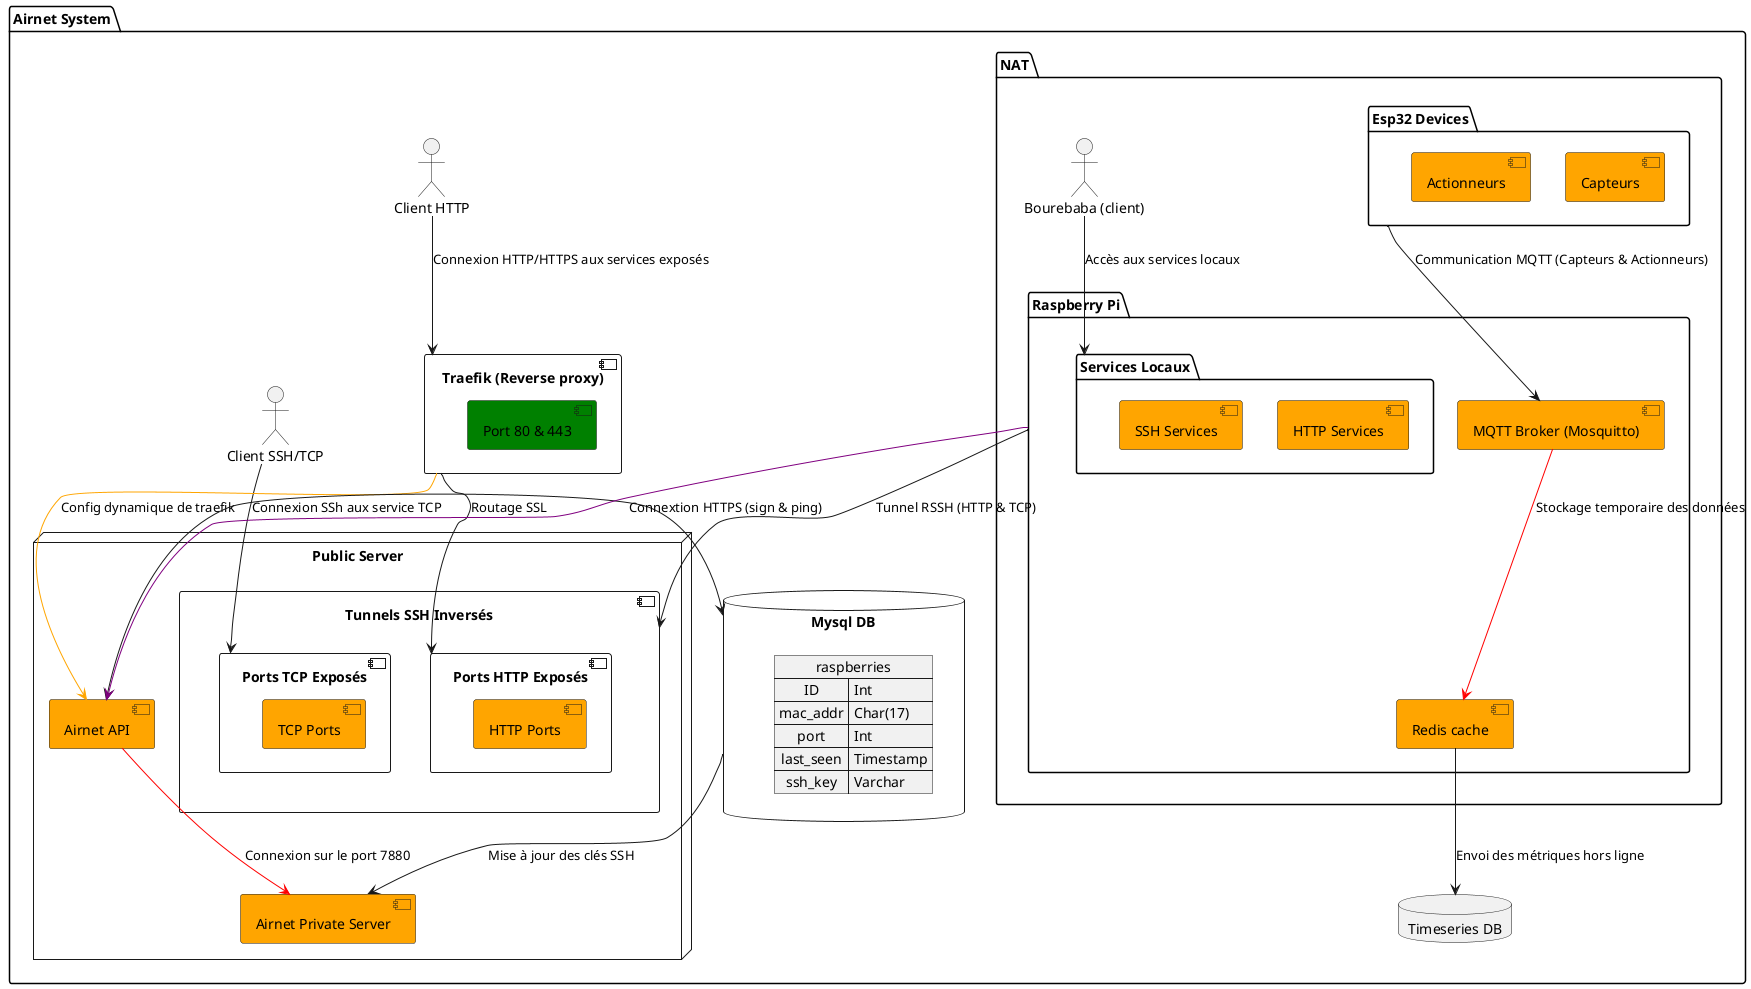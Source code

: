 @startuml Diagrams
package "Airnet System" {
    
    package "NAT" {
        actor "Bourebaba (client)"
        package "Esp32 Devices" {
            [Capteurs] #orange
            [Actionneurs] #orange
        }
        package "Raspberry Pi" {
            [MQTT Broker (Mosquitto)] #orange
            [Redis cache] #orange
            package "Services Locaux" {
                [HTTP Services] #orange
                [SSH Services] #orange
            }
        }
    }
    database "Timeseries DB"
    node "Public Server" {
        component "Tunnels SSH Inversés" {
            component "Ports HTTP Exposés" {
                [HTTP Ports] #orange
            }
            component "Ports TCP Exposés" {
                [TCP Ports] #orange
            }
        }
        [Airnet API] #orange
        [Airnet Private Server] #orange
    }

    component "Traefik (Reverse proxy)" {
        [Port 80 & 443] #green
    }

    database "Mysql DB" {
        map raspberries {
            ID => Int
            mac_addr => Char(17)
            port => Int
            last_seen => Timestamp
            ssh_key => Varchar
        }
    }
    
    actor "Client HTTP"
    actor "Client SSH/TCP"
}

"Client HTTP" --> "Traefik (Reverse proxy)": "Connexion HTTP/HTTPS aux services exposés"
"Client SSH/TCP" --> "Ports TCP Exposés": "Connexion SSh aux service TCP"
"Traefik (Reverse proxy)" --> "Ports HTTP Exposés": "Routage SSL"
"Traefik (Reverse proxy)" -[#orange]-> [Airnet API]: "Config dynamique de traefik"
[Airnet API] <--> "Mysql DB"
"Mysql DB" --> [Airnet Private Server]: "Mise à jour des clés SSH"
[Airnet API] -[#red]-> [Airnet Private Server]: "Connexion sur le port 7880"
"Raspberry Pi" --> "Tunnels SSH Inversés": "Tunnel RSSH (HTTP & TCP)"
"Raspberry Pi" -[#purple]-> [Airnet API]: "Connextion HTTPS (sign & ping)"
[Redis cache] --> "Timeseries DB": "Envoi des métriques hors ligne"
"Esp32 Devices" --> [MQTT Broker (Mosquitto)]: "Communication MQTT (Capteurs & Actionneurs)"
[MQTT Broker (Mosquitto)] -[#red]-> [Redis cache]: "Stockage temporaire des données"
"Bourebaba (client)" --> "Services Locaux": Accès aux services locaux
@enduml
